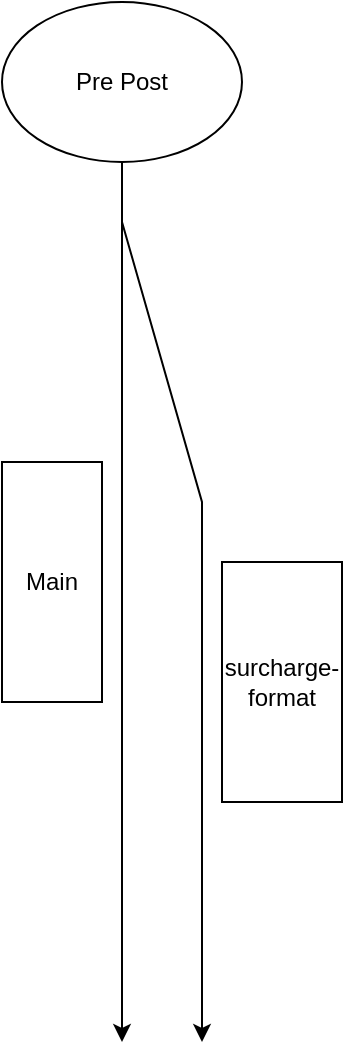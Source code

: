 <mxfile version="20.8.19" type="github">
  <diagram name="Page-1" id="eYBmQWwfdvoCTz0773Nd">
    <mxGraphModel dx="1050" dy="541" grid="1" gridSize="10" guides="1" tooltips="1" connect="1" arrows="1" fold="1" page="1" pageScale="1" pageWidth="850" pageHeight="1100" math="0" shadow="0">
      <root>
        <mxCell id="0" />
        <mxCell id="1" parent="0" />
        <mxCell id="23gzFU7edeqJzqQaGOBi-2" style="rounded=0;orthogonalLoop=1;jettySize=auto;html=1;exitX=0.5;exitY=1;exitDx=0;exitDy=0;" edge="1" parent="1" source="23gzFU7edeqJzqQaGOBi-1">
          <mxGeometry relative="1" as="geometry">
            <mxPoint x="160" y="1370" as="targetPoint" />
          </mxGeometry>
        </mxCell>
        <mxCell id="23gzFU7edeqJzqQaGOBi-1" value="Pre Post" style="ellipse;whiteSpace=wrap;html=1;" vertex="1" parent="1">
          <mxGeometry x="100" y="850" width="120" height="80" as="geometry" />
        </mxCell>
        <mxCell id="23gzFU7edeqJzqQaGOBi-3" value="Main" style="rounded=0;whiteSpace=wrap;html=1;direction=south;" vertex="1" parent="1">
          <mxGeometry x="100" y="1080" width="50" height="120" as="geometry" />
        </mxCell>
        <mxCell id="23gzFU7edeqJzqQaGOBi-4" value="" style="endArrow=classic;html=1;rounded=0;" edge="1" parent="1">
          <mxGeometry width="50" height="50" relative="1" as="geometry">
            <mxPoint x="160" y="960" as="sourcePoint" />
            <mxPoint x="200" y="1370" as="targetPoint" />
            <Array as="points">
              <mxPoint x="200" y="1100" />
            </Array>
          </mxGeometry>
        </mxCell>
        <mxCell id="23gzFU7edeqJzqQaGOBi-5" value="surcharge-format" style="rounded=0;whiteSpace=wrap;html=1;direction=south;" vertex="1" parent="1">
          <mxGeometry x="210" y="1130" width="60" height="120" as="geometry" />
        </mxCell>
      </root>
    </mxGraphModel>
  </diagram>
</mxfile>

